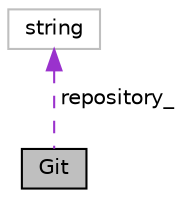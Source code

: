 digraph "Git"
{
 // LATEX_PDF_SIZE
  edge [fontname="Helvetica",fontsize="10",labelfontname="Helvetica",labelfontsize="10"];
  node [fontname="Helvetica",fontsize="10",shape=record];
  Node1 [label="Git",height=0.2,width=0.4,color="black", fillcolor="grey75", style="filled", fontcolor="black",tooltip="Git utility class for browsing git archives."];
  Node2 -> Node1 [dir="back",color="darkorchid3",fontsize="10",style="dashed",label=" repository_" ,fontname="Helvetica"];
  Node2 [label="string",height=0.2,width=0.4,color="grey75", fillcolor="white", style="filled",tooltip=" "];
}
